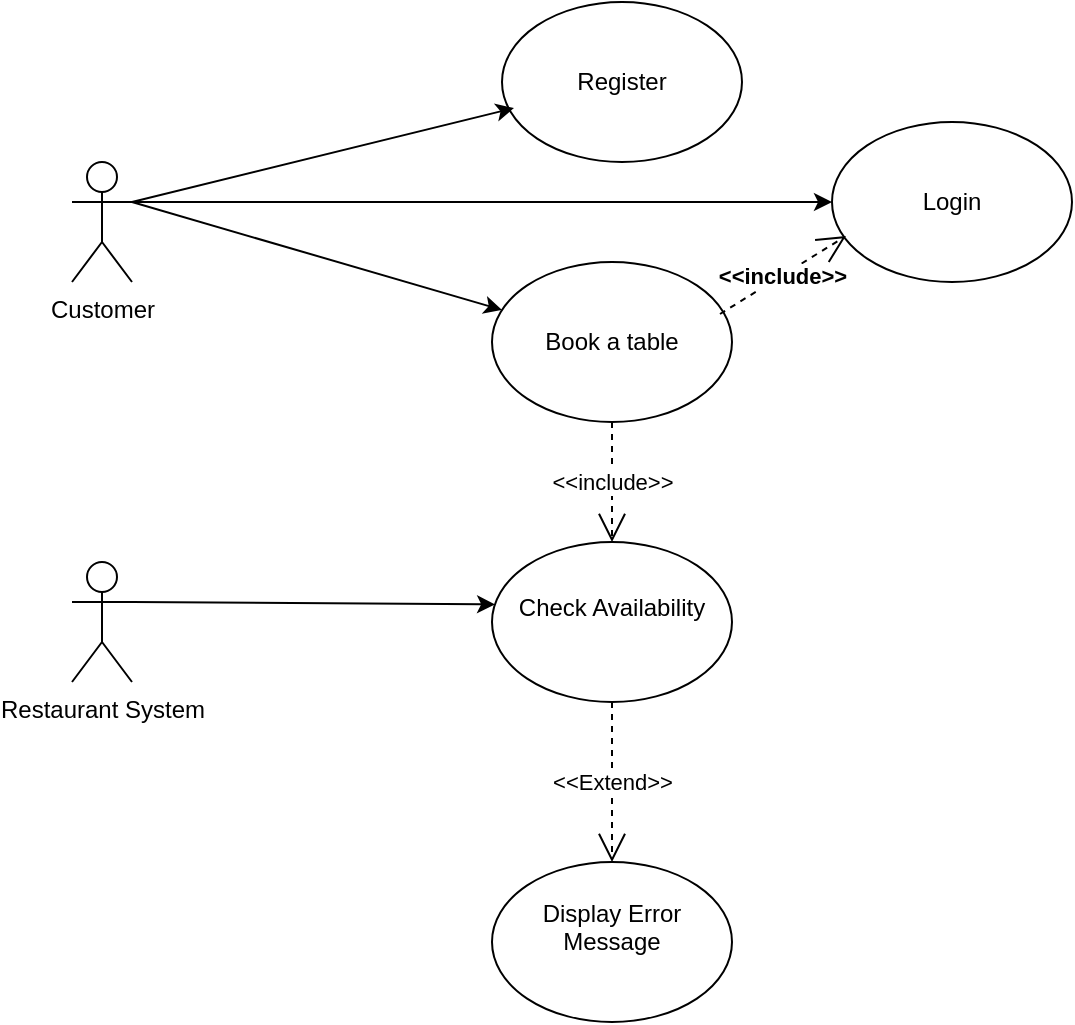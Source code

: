 <mxfile version="26.0.16">
  <diagram name="Page-1" id="LJbkWrQZO8SC27M3l_qz">
    <mxGraphModel dx="1509" dy="813" grid="1" gridSize="10" guides="1" tooltips="1" connect="1" arrows="1" fold="1" page="1" pageScale="1" pageWidth="850" pageHeight="1100" math="0" shadow="0">
      <root>
        <mxCell id="0" />
        <mxCell id="1" parent="0" />
        <mxCell id="gSdf8kRbATcFylJ_9JQa-1" value="Customer" style="shape=umlActor;verticalLabelPosition=bottom;verticalAlign=top;html=1;outlineConnect=0;" vertex="1" parent="1">
          <mxGeometry x="150" y="250" width="30" height="60" as="geometry" />
        </mxCell>
        <mxCell id="gSdf8kRbATcFylJ_9JQa-4" value="Restaurant System" style="shape=umlActor;verticalLabelPosition=bottom;verticalAlign=top;html=1;outlineConnect=0;" vertex="1" parent="1">
          <mxGeometry x="150" y="450" width="30" height="60" as="geometry" />
        </mxCell>
        <mxCell id="gSdf8kRbATcFylJ_9JQa-5" value="Login" style="ellipse;whiteSpace=wrap;html=1;" vertex="1" parent="1">
          <mxGeometry x="530" y="230" width="120" height="80" as="geometry" />
        </mxCell>
        <mxCell id="gSdf8kRbATcFylJ_9JQa-6" value="Book a table" style="ellipse;whiteSpace=wrap;html=1;" vertex="1" parent="1">
          <mxGeometry x="360" y="300" width="120" height="80" as="geometry" />
        </mxCell>
        <mxCell id="gSdf8kRbATcFylJ_9JQa-7" value="&amp;lt;&amp;lt;include&amp;gt;&amp;gt;" style="endArrow=open;endSize=12;dashed=1;html=1;rounded=0;exitX=0.95;exitY=0.325;exitDx=0;exitDy=0;exitPerimeter=0;entryX=0.058;entryY=0.713;entryDx=0;entryDy=0;entryPerimeter=0;fontStyle=1" edge="1" parent="1" source="gSdf8kRbATcFylJ_9JQa-6" target="gSdf8kRbATcFylJ_9JQa-5">
          <mxGeometry width="160" relative="1" as="geometry">
            <mxPoint x="470" y="299" as="sourcePoint" />
            <mxPoint x="711" y="586" as="targetPoint" />
          </mxGeometry>
        </mxCell>
        <mxCell id="gSdf8kRbATcFylJ_9JQa-8" value="Register" style="ellipse;whiteSpace=wrap;html=1;" vertex="1" parent="1">
          <mxGeometry x="365" y="170" width="120" height="80" as="geometry" />
        </mxCell>
        <mxCell id="gSdf8kRbATcFylJ_9JQa-9" value="&#xa;Display Error Message&#xa;&#xa;" style="ellipse;whiteSpace=wrap;html=1;" vertex="1" parent="1">
          <mxGeometry x="360" y="600" width="120" height="80" as="geometry" />
        </mxCell>
        <mxCell id="gSdf8kRbATcFylJ_9JQa-10" value="&#xa;Check Availability&#xa;&#xa;" style="ellipse;whiteSpace=wrap;html=1;" vertex="1" parent="1">
          <mxGeometry x="360" y="440" width="120" height="80" as="geometry" />
        </mxCell>
        <mxCell id="gSdf8kRbATcFylJ_9JQa-11" value="" style="endArrow=classic;html=1;rounded=0;entryX=0.05;entryY=0.663;entryDx=0;entryDy=0;entryPerimeter=0;exitX=1;exitY=0.333;exitDx=0;exitDy=0;exitPerimeter=0;" edge="1" parent="1" source="gSdf8kRbATcFylJ_9JQa-1" target="gSdf8kRbATcFylJ_9JQa-8">
          <mxGeometry width="50" height="50" relative="1" as="geometry">
            <mxPoint x="270" y="420" as="sourcePoint" />
            <mxPoint x="320" y="370" as="targetPoint" />
          </mxGeometry>
        </mxCell>
        <mxCell id="gSdf8kRbATcFylJ_9JQa-12" value="" style="endArrow=classic;html=1;rounded=0;exitX=1;exitY=0.333;exitDx=0;exitDy=0;exitPerimeter=0;" edge="1" parent="1" source="gSdf8kRbATcFylJ_9JQa-1" target="gSdf8kRbATcFylJ_9JQa-5">
          <mxGeometry width="50" height="50" relative="1" as="geometry">
            <mxPoint x="270" y="420" as="sourcePoint" />
            <mxPoint x="320" y="370" as="targetPoint" />
          </mxGeometry>
        </mxCell>
        <mxCell id="gSdf8kRbATcFylJ_9JQa-13" value="" style="endArrow=classic;html=1;rounded=0;" edge="1" parent="1" target="gSdf8kRbATcFylJ_9JQa-6">
          <mxGeometry width="50" height="50" relative="1" as="geometry">
            <mxPoint x="180" y="270" as="sourcePoint" />
            <mxPoint x="320" y="370" as="targetPoint" />
          </mxGeometry>
        </mxCell>
        <mxCell id="gSdf8kRbATcFylJ_9JQa-14" value="&amp;lt;&amp;lt;include&amp;gt;&amp;gt;" style="endArrow=open;endSize=12;dashed=1;html=1;rounded=0;exitX=0.5;exitY=1;exitDx=0;exitDy=0;entryX=0.5;entryY=0;entryDx=0;entryDy=0;" edge="1" parent="1" source="gSdf8kRbATcFylJ_9JQa-6" target="gSdf8kRbATcFylJ_9JQa-10">
          <mxGeometry width="160" relative="1" as="geometry">
            <mxPoint x="424" y="346" as="sourcePoint" />
            <mxPoint x="547" y="327" as="targetPoint" />
          </mxGeometry>
        </mxCell>
        <mxCell id="gSdf8kRbATcFylJ_9JQa-16" value="&amp;lt;&amp;lt;Extend&amp;gt;&amp;gt;" style="endArrow=open;endSize=12;dashed=1;html=1;rounded=0;exitX=0.5;exitY=1;exitDx=0;exitDy=0;entryX=0.5;entryY=0;entryDx=0;entryDy=0;" edge="1" parent="1" source="gSdf8kRbATcFylJ_9JQa-10" target="gSdf8kRbATcFylJ_9JQa-9">
          <mxGeometry x="0.001" width="160" relative="1" as="geometry">
            <mxPoint x="407" y="328" as="sourcePoint" />
            <mxPoint x="409" y="382" as="targetPoint" />
            <mxPoint as="offset" />
          </mxGeometry>
        </mxCell>
        <mxCell id="gSdf8kRbATcFylJ_9JQa-17" value="" style="endArrow=classic;html=1;rounded=0;exitX=1;exitY=0.333;exitDx=0;exitDy=0;exitPerimeter=0;entryX=0.013;entryY=0.39;entryDx=0;entryDy=0;entryPerimeter=0;" edge="1" parent="1" source="gSdf8kRbATcFylJ_9JQa-4" target="gSdf8kRbATcFylJ_9JQa-10">
          <mxGeometry width="50" height="50" relative="1" as="geometry">
            <mxPoint x="270" y="420" as="sourcePoint" />
            <mxPoint x="320" y="370" as="targetPoint" />
          </mxGeometry>
        </mxCell>
      </root>
    </mxGraphModel>
  </diagram>
</mxfile>
